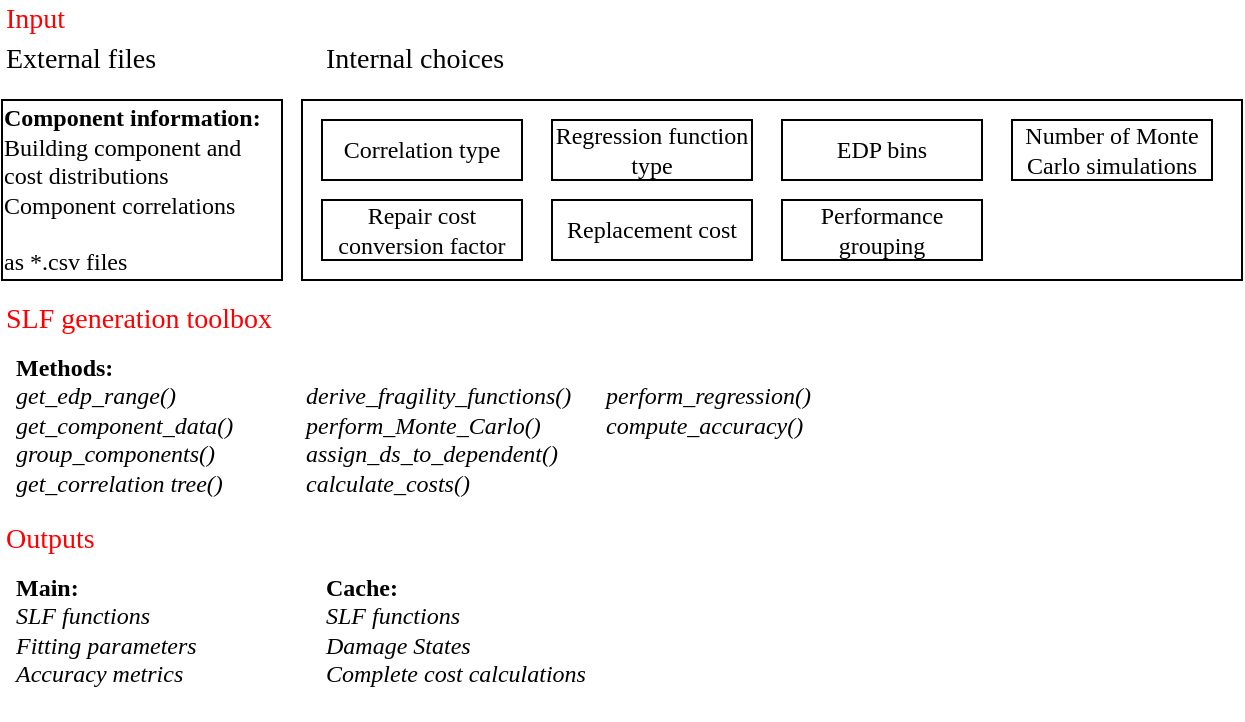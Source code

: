 <mxfile version="13.8.5" type="device"><diagram id="VVWC0cciTUe2carnCP_h" name="Page-1"><mxGraphModel dx="981" dy="559" grid="1" gridSize="10" guides="1" tooltips="1" connect="1" arrows="1" fold="1" page="1" pageScale="1" pageWidth="850" pageHeight="1100" math="0" shadow="0"><root><mxCell id="0"/><mxCell id="1" parent="0"/><mxCell id="deh8nCIBvic8ZtLlX56v-9" value="" style="rounded=0;whiteSpace=wrap;html=1;fontFamily=Times New Roman;fontSize=12;fontColor=#000000;align=center;fillColor=none;" vertex="1" parent="1"><mxGeometry x="200" y="90" width="470" height="90" as="geometry"/></mxCell><mxCell id="deh8nCIBvic8ZtLlX56v-1" value="&lt;div style=&quot;text-align: left&quot;&gt;&lt;b&gt;Component information:&lt;/b&gt;&lt;/div&gt;&lt;div style=&quot;text-align: left&quot;&gt;&lt;span&gt;Building component and cost distributions&lt;/span&gt;&lt;/div&gt;&lt;div style=&quot;text-align: left&quot;&gt;&lt;span&gt;Component correlations&lt;/span&gt;&lt;/div&gt;&lt;div style=&quot;text-align: left&quot;&gt;&lt;span&gt;&lt;br&gt;&lt;/span&gt;&lt;/div&gt;&lt;div style=&quot;text-align: left&quot;&gt;&lt;span&gt;as *.csv files&lt;/span&gt;&lt;/div&gt;" style="rounded=0;whiteSpace=wrap;html=1;fontFamily=Times New Roman;" vertex="1" parent="1"><mxGeometry x="50" y="90" width="140" height="90" as="geometry"/></mxCell><mxCell id="deh8nCIBvic8ZtLlX56v-2" value="Input" style="text;html=1;strokeColor=none;fillColor=none;align=left;verticalAlign=middle;whiteSpace=wrap;rounded=0;fontFamily=Times New Roman;fontSize=14;fontColor=#FF0000;" vertex="1" parent="1"><mxGeometry x="50" y="40" width="40" height="20" as="geometry"/></mxCell><mxCell id="deh8nCIBvic8ZtLlX56v-4" value="External files" style="text;html=1;strokeColor=none;fillColor=none;align=left;verticalAlign=middle;whiteSpace=wrap;rounded=0;fontFamily=Times New Roman;fontSize=14;fontStyle=0" vertex="1" parent="1"><mxGeometry x="50" y="60" width="90" height="20" as="geometry"/></mxCell><mxCell id="deh8nCIBvic8ZtLlX56v-5" value="Internal choices" style="text;html=1;strokeColor=none;fillColor=none;align=left;verticalAlign=middle;whiteSpace=wrap;rounded=0;fontFamily=Times New Roman;fontSize=14;fontStyle=0" vertex="1" parent="1"><mxGeometry x="210" y="60" width="120" height="20" as="geometry"/></mxCell><mxCell id="deh8nCIBvic8ZtLlX56v-6" value="Correlation type" style="rounded=0;whiteSpace=wrap;html=1;fontFamily=Times New Roman;fontSize=12;fontColor=#000000;align=center;" vertex="1" parent="1"><mxGeometry x="210" y="100" width="100" height="30" as="geometry"/></mxCell><mxCell id="deh8nCIBvic8ZtLlX56v-7" value="Regression function type" style="rounded=0;whiteSpace=wrap;html=1;fontFamily=Times New Roman;fontSize=12;fontColor=#000000;align=center;" vertex="1" parent="1"><mxGeometry x="325" y="100" width="100" height="30" as="geometry"/></mxCell><mxCell id="deh8nCIBvic8ZtLlX56v-8" value="EDP bins" style="rounded=0;whiteSpace=wrap;html=1;fontFamily=Times New Roman;fontSize=12;fontColor=#000000;align=center;" vertex="1" parent="1"><mxGeometry x="440" y="100" width="100" height="30" as="geometry"/></mxCell><mxCell id="deh8nCIBvic8ZtLlX56v-10" value="Number of Monte Carlo simulations" style="rounded=0;whiteSpace=wrap;html=1;fontFamily=Times New Roman;fontSize=12;fontColor=#000000;align=center;" vertex="1" parent="1"><mxGeometry x="555" y="100" width="100" height="30" as="geometry"/></mxCell><mxCell id="deh8nCIBvic8ZtLlX56v-11" value="Repair cost conversion factor" style="rounded=0;whiteSpace=wrap;html=1;fontFamily=Times New Roman;fontSize=12;fontColor=#000000;align=center;" vertex="1" parent="1"><mxGeometry x="210" y="140" width="100" height="30" as="geometry"/></mxCell><mxCell id="deh8nCIBvic8ZtLlX56v-12" value="Replacement cost" style="rounded=0;whiteSpace=wrap;html=1;fontFamily=Times New Roman;fontSize=12;fontColor=#000000;align=center;" vertex="1" parent="1"><mxGeometry x="325" y="140" width="100" height="30" as="geometry"/></mxCell><mxCell id="deh8nCIBvic8ZtLlX56v-13" value="Performance grouping" style="rounded=0;whiteSpace=wrap;html=1;fontFamily=Times New Roman;fontSize=12;fontColor=#000000;align=center;" vertex="1" parent="1"><mxGeometry x="440" y="140" width="100" height="30" as="geometry"/></mxCell><mxCell id="deh8nCIBvic8ZtLlX56v-14" value="SLF generation toolbox" style="text;html=1;strokeColor=none;fillColor=none;align=left;verticalAlign=middle;whiteSpace=wrap;rounded=0;fontFamily=Times New Roman;fontSize=14;fontColor=#FF0000;" vertex="1" parent="1"><mxGeometry x="50" y="190" width="160" height="20" as="geometry"/></mxCell><mxCell id="deh8nCIBvic8ZtLlX56v-18" value="&lt;div&gt;&lt;b&gt;Methods:&lt;/b&gt;&lt;/div&gt;&lt;div&gt;&lt;i&gt;get_edp_range()&lt;/i&gt;&lt;/div&gt;&lt;div&gt;&lt;i&gt;get_component_data()&lt;/i&gt;&lt;/div&gt;&lt;div&gt;&lt;i&gt;group_components()&lt;/i&gt;&lt;/div&gt;&lt;div&gt;&lt;i&gt;get_correlation tree()&lt;/i&gt;&lt;/div&gt;&lt;div&gt;&lt;br&gt;&lt;/div&gt;" style="text;whiteSpace=wrap;html=1;fontSize=12;fontFamily=Times New Roman;fontColor=#000000;" vertex="1" parent="1"><mxGeometry x="55" y="210" width="130" height="80" as="geometry"/></mxCell><mxCell id="deh8nCIBvic8ZtLlX56v-19" value="&lt;div&gt;&lt;i&gt;&lt;br&gt;&lt;/i&gt;&lt;/div&gt;&lt;div&gt;&lt;i&gt;derive_fragility_functions()&lt;/i&gt;&lt;br&gt;&lt;/div&gt;&lt;div&gt;&lt;i&gt;perform_Monte_Carlo()&lt;/i&gt;&lt;/div&gt;&lt;div&gt;&lt;i&gt;assign_ds_to_dependent()&lt;/i&gt;&lt;/div&gt;&lt;div&gt;&lt;i&gt;calculate_costs()&lt;/i&gt;&lt;/div&gt;" style="text;whiteSpace=wrap;html=1;fontSize=12;fontFamily=Times New Roman;fontColor=#000000;" vertex="1" parent="1"><mxGeometry x="200" y="210" width="150" height="80" as="geometry"/></mxCell><mxCell id="deh8nCIBvic8ZtLlX56v-20" value="&lt;br&gt;&lt;i&gt;perform_regression()&lt;br&gt;compute_accuracy()&lt;/i&gt;" style="text;whiteSpace=wrap;html=1;fontSize=12;fontFamily=Times New Roman;fontColor=#000000;" vertex="1" parent="1"><mxGeometry x="350" y="210" width="150" height="80" as="geometry"/></mxCell><mxCell id="deh8nCIBvic8ZtLlX56v-21" value="Outputs" style="text;html=1;strokeColor=none;fillColor=none;align=left;verticalAlign=middle;whiteSpace=wrap;rounded=0;fontFamily=Times New Roman;fontSize=14;fontColor=#FF0000;" vertex="1" parent="1"><mxGeometry x="50" y="300" width="40" height="20" as="geometry"/></mxCell><mxCell id="deh8nCIBvic8ZtLlX56v-23" value="&lt;div&gt;&lt;b&gt;Main:&lt;/b&gt;&lt;/div&gt;&lt;div&gt;&lt;i&gt;SLF functions&lt;/i&gt;&lt;/div&gt;&lt;div&gt;&lt;i&gt;Fitting parameters&lt;/i&gt;&lt;/div&gt;&lt;div&gt;&lt;i&gt;Accuracy metrics&lt;/i&gt;&lt;/div&gt;" style="text;whiteSpace=wrap;html=1;fontSize=12;fontFamily=Times New Roman;fontColor=#000000;" vertex="1" parent="1"><mxGeometry x="55" y="320" width="130" height="80" as="geometry"/></mxCell><mxCell id="deh8nCIBvic8ZtLlX56v-24" value="&lt;div&gt;&lt;b&gt;Cache:&lt;/b&gt;&lt;/div&gt;&lt;div&gt;&lt;i&gt;SLF functions&lt;/i&gt;&lt;/div&gt;&lt;div&gt;&lt;i&gt;Damage States&lt;/i&gt;&lt;br&gt;&lt;/div&gt;&lt;div&gt;&lt;i&gt;Complete cost calculations&lt;/i&gt;&lt;/div&gt;" style="text;whiteSpace=wrap;html=1;fontSize=12;fontFamily=Times New Roman;fontColor=#000000;" vertex="1" parent="1"><mxGeometry x="210" y="320" width="170" height="80" as="geometry"/></mxCell></root></mxGraphModel></diagram></mxfile>